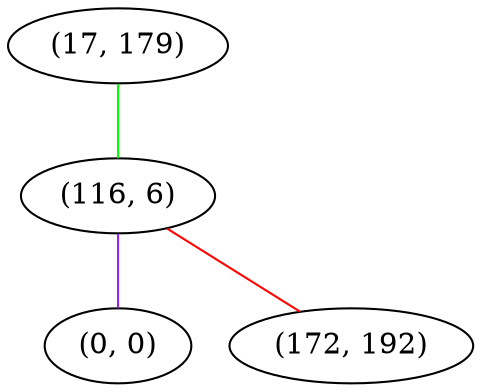 graph "" {
"(17, 179)";
"(116, 6)";
"(0, 0)";
"(172, 192)";
"(17, 179)" -- "(116, 6)"  [color=green, key=0, weight=2];
"(116, 6)" -- "(0, 0)"  [color=purple, key=0, weight=4];
"(116, 6)" -- "(172, 192)"  [color=red, key=0, weight=1];
}
